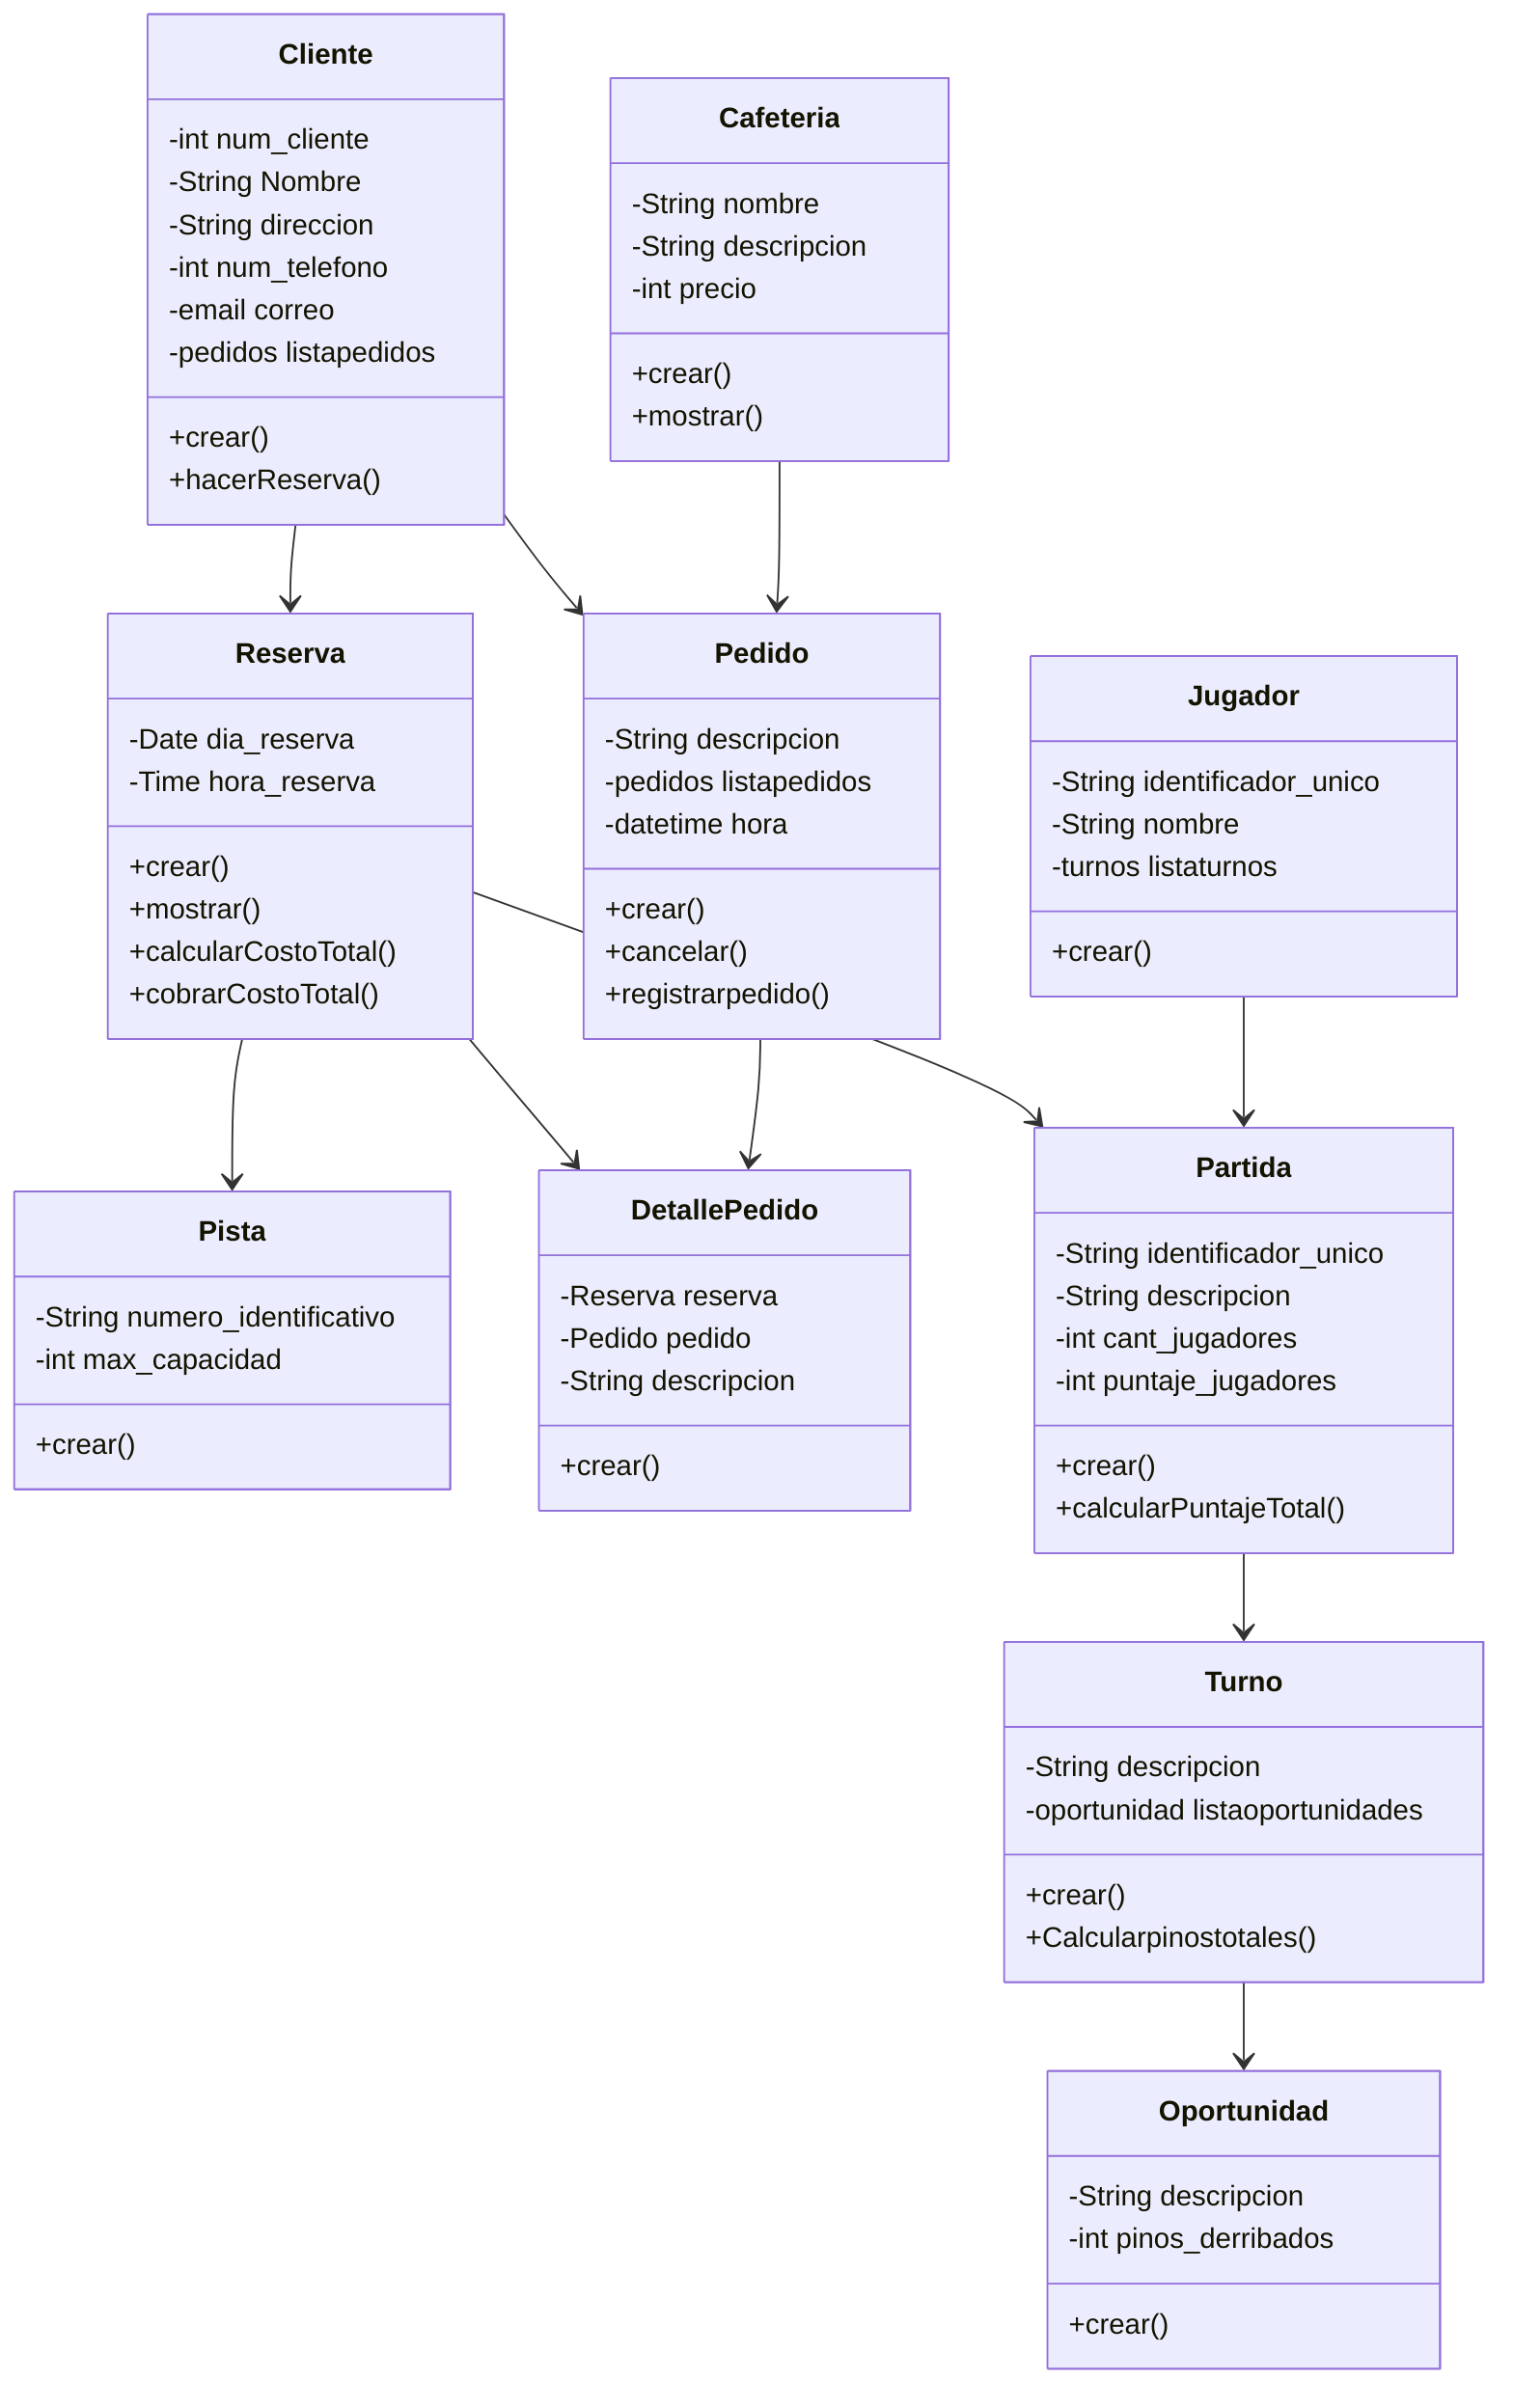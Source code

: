 classDiagram
    class Pista {
        -String numero_identificativo
        -int max_capacidad

        +crear()
    }

    class Cliente {
        -int num_cliente
        -String Nombre
        -String direccion
        -int num_telefono
        -email correo
        -pedidos listapedidos

        +crear()
        +hacerReserva()
    }

    class Reserva {
        -Date dia_reserva
        -Time hora_reserva

        +crear()
        +mostrar()
        +calcularCostoTotal()
        +cobrarCostoTotal()
    }

    class Cafeteria {
        -String nombre
        -String descripcion
        -int precio

        +crear()
        +mostrar()
    }

    class Pedido {
        -String descripcion
        -pedidos listapedidos
        -datetime hora

        +crear()
        +cancelar()
        +registrarpedido()
    }

    class DetallePedido {
        -Reserva reserva
        -Pedido pedido
        -String descripcion

        +crear()
    }

    class Partida {
        -String identificador_unico
        -String descripcion
        -int cant_jugadores
        -int puntaje_jugadores
        
        +crear()
        +calcularPuntajeTotal()
    }

    class Jugador {
        -String identificador_unico
        -String nombre
        -turnos listaturnos

        +crear()
    }

    class Turno {
        -String descripcion
        -oportunidad listaoportunidades

        +crear()
        +Calcularpinostotales()
    }

    class Oportunidad {
        -String descripcion
        -int pinos_derribados

        +crear()    
    }

Cliente --> Reserva
Cliente --> Pedido

Reserva --> Pista
Reserva --> Partida
Reserva --> DetallePedido

Pedido --> DetallePedido

Cafeteria --> Pedido

Partida --> Turno 
Turno --> Oportunidad

Jugador --> Partida